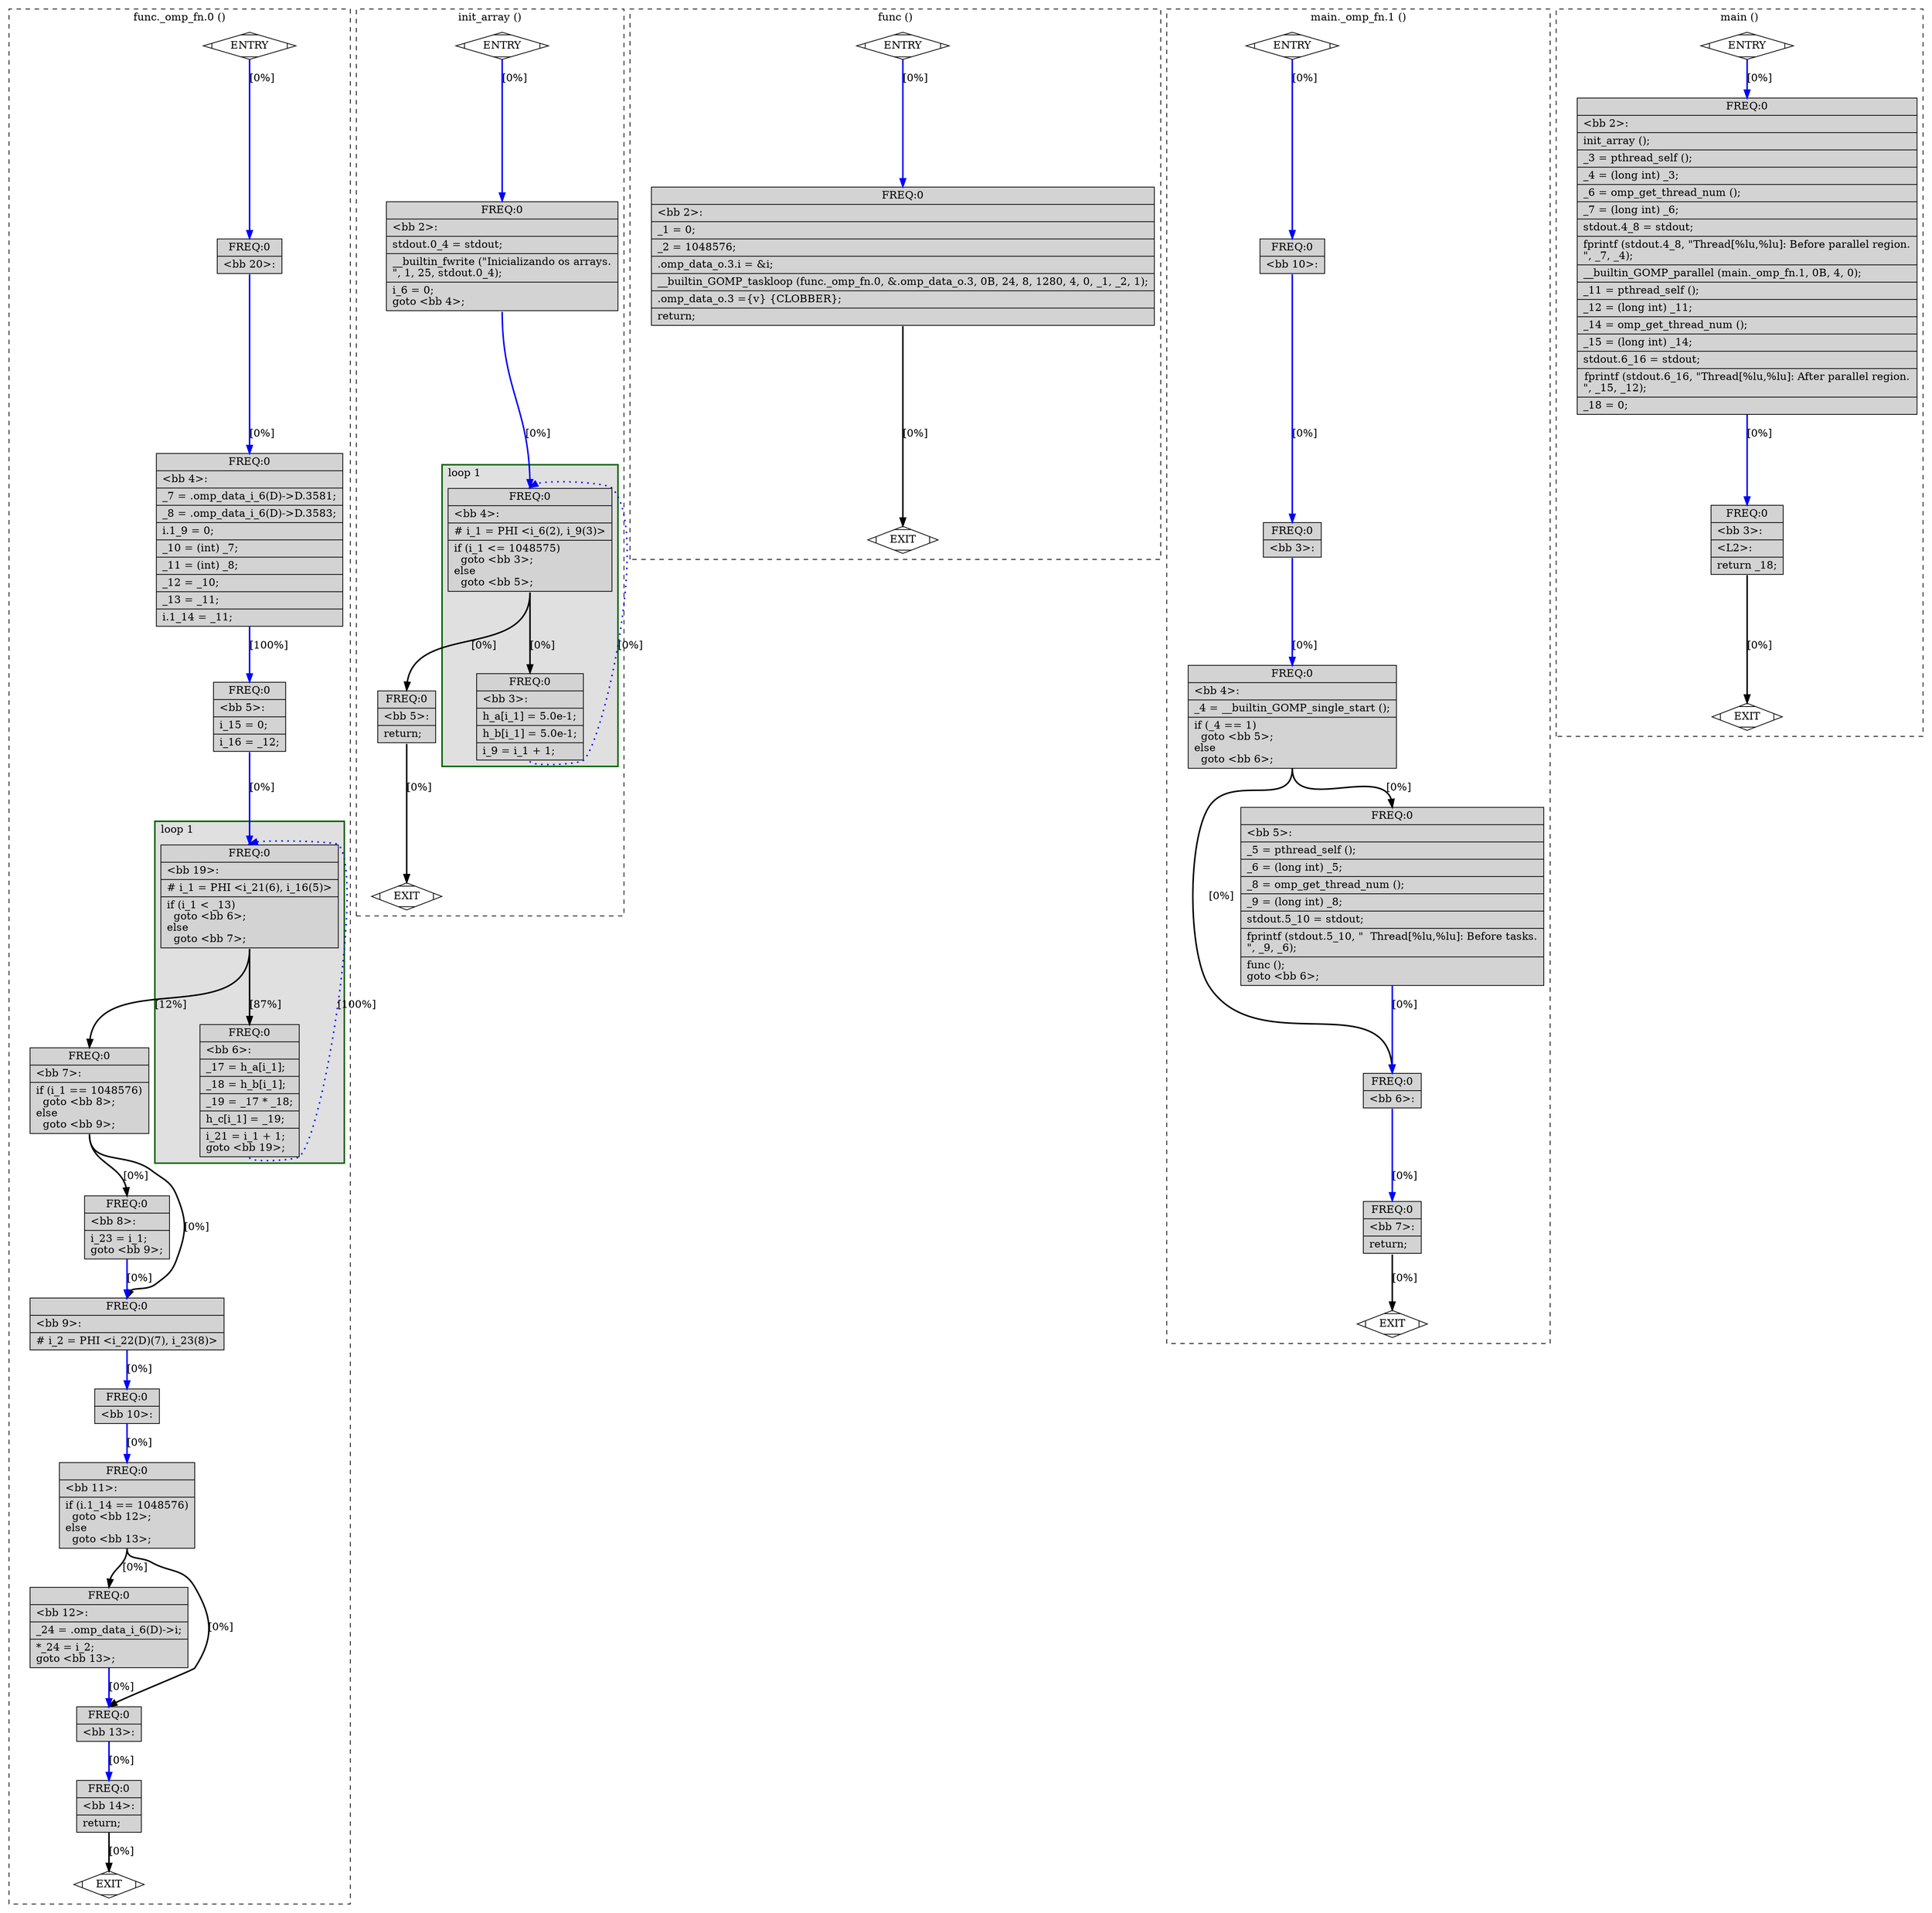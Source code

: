 digraph "example-taskloop-simd.c.018t.ssa" {
overlap=false;
subgraph "cluster_func._omp_fn.0" {
	style="dashed";
	color="black";
	label="func._omp_fn.0 ()";
	subgraph cluster_5_1 {
	style="filled";
	color="darkgreen";
	fillcolor="grey88";
	label="loop 1";
	labeljust=l;
	penwidth=2;
	fn_5_basic_block_19 [shape=record,style=filled,fillcolor=lightgrey,label="{ FREQ:0 |\<bb\ 19\>:\l\
|#\ i_1\ =\ PHI\ \<i_21(6),\ i_16(5)\>\l\
|if\ (i_1\ \<\ _13)\l\
\ \ goto\ \<bb\ 6\>;\l\
else\l\
\ \ goto\ \<bb\ 7\>;\l\
}"];

	fn_5_basic_block_6 [shape=record,style=filled,fillcolor=lightgrey,label="{ FREQ:0 |\<bb\ 6\>:\l\
|_17\ =\ h_a[i_1];\l\
|_18\ =\ h_b[i_1];\l\
|_19\ =\ _17\ *\ _18;\l\
|h_c[i_1]\ =\ _19;\l\
|i_21\ =\ i_1\ +\ 1;\l\
goto\ \<bb\ 19\>;\l\
}"];

	}
	fn_5_basic_block_0 [shape=Mdiamond,style=filled,fillcolor=white,label="ENTRY"];

	fn_5_basic_block_1 [shape=Mdiamond,style=filled,fillcolor=white,label="EXIT"];

	fn_5_basic_block_20 [shape=record,style=filled,fillcolor=lightgrey,label="{ FREQ:0 |\<bb\ 20\>:\l\
}"];

	fn_5_basic_block_4 [shape=record,style=filled,fillcolor=lightgrey,label="{ FREQ:0 |\<bb\ 4\>:\l\
|_7\ =\ .omp_data_i_6(D)-\>D.3581;\l\
|_8\ =\ .omp_data_i_6(D)-\>D.3583;\l\
|i.1_9\ =\ 0;\l\
|_10\ =\ (int)\ _7;\l\
|_11\ =\ (int)\ _8;\l\
|_12\ =\ _10;\l\
|_13\ =\ _11;\l\
|i.1_14\ =\ _11;\l\
}"];

	fn_5_basic_block_5 [shape=record,style=filled,fillcolor=lightgrey,label="{ FREQ:0 |\<bb\ 5\>:\l\
|i_15\ =\ 0;\l\
|i_16\ =\ _12;\l\
}"];

	fn_5_basic_block_7 [shape=record,style=filled,fillcolor=lightgrey,label="{ FREQ:0 |\<bb\ 7\>:\l\
|if\ (i_1\ ==\ 1048576)\l\
\ \ goto\ \<bb\ 8\>;\l\
else\l\
\ \ goto\ \<bb\ 9\>;\l\
}"];

	fn_5_basic_block_9 [shape=record,style=filled,fillcolor=lightgrey,label="{ FREQ:0 |\<bb\ 9\>:\l\
|#\ i_2\ =\ PHI\ \<i_22(D)(7),\ i_23(8)\>\l\
}"];

	fn_5_basic_block_10 [shape=record,style=filled,fillcolor=lightgrey,label="{ FREQ:0 |\<bb\ 10\>:\l\
}"];

	fn_5_basic_block_11 [shape=record,style=filled,fillcolor=lightgrey,label="{ FREQ:0 |\<bb\ 11\>:\l\
|if\ (i.1_14\ ==\ 1048576)\l\
\ \ goto\ \<bb\ 12\>;\l\
else\l\
\ \ goto\ \<bb\ 13\>;\l\
}"];

	fn_5_basic_block_13 [shape=record,style=filled,fillcolor=lightgrey,label="{ FREQ:0 |\<bb\ 13\>:\l\
}"];

	fn_5_basic_block_14 [shape=record,style=filled,fillcolor=lightgrey,label="{ FREQ:0 |\<bb\ 14\>:\l\
|return;\l\
}"];

	fn_5_basic_block_12 [shape=record,style=filled,fillcolor=lightgrey,label="{ FREQ:0 |\<bb\ 12\>:\l\
|_24\ =\ .omp_data_i_6(D)-\>i;\l\
|*_24\ =\ i_2;\l\
goto\ \<bb\ 13\>;\l\
}"];

	fn_5_basic_block_8 [shape=record,style=filled,fillcolor=lightgrey,label="{ FREQ:0 |\<bb\ 8\>:\l\
|i_23\ =\ i_1;\l\
goto\ \<bb\ 9\>;\l\
}"];

	fn_5_basic_block_0:s -> fn_5_basic_block_20:n [style="solid,bold",color=blue,weight=100,constraint=true, label="[0%]"];
	fn_5_basic_block_20:s -> fn_5_basic_block_4:n [style="solid,bold",color=blue,weight=100,constraint=true, label="[0%]"];
	fn_5_basic_block_4:s -> fn_5_basic_block_5:n [style="solid,bold",color=blue,weight=100,constraint=true, label="[100%]"];
	fn_5_basic_block_5:s -> fn_5_basic_block_19:n [style="solid,bold",color=blue,weight=100,constraint=true, label="[0%]"];
	fn_5_basic_block_19:s -> fn_5_basic_block_6:n [style="solid,bold",color=black,weight=10,constraint=true, label="[87%]"];
	fn_5_basic_block_19:s -> fn_5_basic_block_7:n [style="solid,bold",color=black,weight=10,constraint=true, label="[12%]"];
	fn_5_basic_block_6:s -> fn_5_basic_block_19:n [style="dotted,bold",color=blue,weight=10,constraint=false, label="[100%]"];
	fn_5_basic_block_7:s -> fn_5_basic_block_8:n [style="solid,bold",color=black,weight=10,constraint=true, label="[0%]"];
	fn_5_basic_block_7:s -> fn_5_basic_block_9:n [style="solid,bold",color=black,weight=10,constraint=true, label="[0%]"];
	fn_5_basic_block_9:s -> fn_5_basic_block_10:n [style="solid,bold",color=blue,weight=100,constraint=true, label="[0%]"];
	fn_5_basic_block_10:s -> fn_5_basic_block_11:n [style="solid,bold",color=blue,weight=100,constraint=true, label="[0%]"];
	fn_5_basic_block_11:s -> fn_5_basic_block_12:n [style="solid,bold",color=black,weight=10,constraint=true, label="[0%]"];
	fn_5_basic_block_11:s -> fn_5_basic_block_13:n [style="solid,bold",color=black,weight=10,constraint=true, label="[0%]"];
	fn_5_basic_block_13:s -> fn_5_basic_block_14:n [style="solid,bold",color=blue,weight=100,constraint=true, label="[0%]"];
	fn_5_basic_block_14:s -> fn_5_basic_block_1:n [style="solid,bold",color=black,weight=10,constraint=true, label="[0%]"];
	fn_5_basic_block_12:s -> fn_5_basic_block_13:n [style="solid,bold",color=blue,weight=100,constraint=true, label="[0%]"];
	fn_5_basic_block_8:s -> fn_5_basic_block_9:n [style="solid,bold",color=blue,weight=100,constraint=true, label="[0%]"];
	fn_5_basic_block_0:s -> fn_5_basic_block_1:n [style="invis",constraint=true];
}
subgraph "cluster_init_array" {
	style="dashed";
	color="black";
	label="init_array ()";
	subgraph cluster_2_1 {
	style="filled";
	color="darkgreen";
	fillcolor="grey88";
	label="loop 1";
	labeljust=l;
	penwidth=2;
	fn_2_basic_block_4 [shape=record,style=filled,fillcolor=lightgrey,label="{ FREQ:0 |\<bb\ 4\>:\l\
|#\ i_1\ =\ PHI\ \<i_6(2),\ i_9(3)\>\l\
|if\ (i_1\ \<=\ 1048575)\l\
\ \ goto\ \<bb\ 3\>;\l\
else\l\
\ \ goto\ \<bb\ 5\>;\l\
}"];

	fn_2_basic_block_3 [shape=record,style=filled,fillcolor=lightgrey,label="{ FREQ:0 |\<bb\ 3\>:\l\
|h_a[i_1]\ =\ 5.0e-1;\l\
|h_b[i_1]\ =\ 5.0e-1;\l\
|i_9\ =\ i_1\ +\ 1;\l\
}"];

	}
	fn_2_basic_block_0 [shape=Mdiamond,style=filled,fillcolor=white,label="ENTRY"];

	fn_2_basic_block_1 [shape=Mdiamond,style=filled,fillcolor=white,label="EXIT"];

	fn_2_basic_block_2 [shape=record,style=filled,fillcolor=lightgrey,label="{ FREQ:0 |\<bb\ 2\>:\l\
|stdout.0_4\ =\ stdout;\l\
|__builtin_fwrite\ (\"Inicializando\ os\ arrays.\n\",\ 1,\ 25,\ stdout.0_4);\l\
|i_6\ =\ 0;\l\
goto\ \<bb\ 4\>;\l\
}"];

	fn_2_basic_block_5 [shape=record,style=filled,fillcolor=lightgrey,label="{ FREQ:0 |\<bb\ 5\>:\l\
|return;\l\
}"];

	fn_2_basic_block_0:s -> fn_2_basic_block_2:n [style="solid,bold",color=blue,weight=100,constraint=true, label="[0%]"];
	fn_2_basic_block_2:s -> fn_2_basic_block_4:n [style="solid,bold",color=blue,weight=100,constraint=true, label="[0%]"];
	fn_2_basic_block_3:s -> fn_2_basic_block_4:n [style="dotted,bold",color=blue,weight=10,constraint=false, label="[0%]"];
	fn_2_basic_block_4:s -> fn_2_basic_block_3:n [style="solid,bold",color=black,weight=10,constraint=true, label="[0%]"];
	fn_2_basic_block_4:s -> fn_2_basic_block_5:n [style="solid,bold",color=black,weight=10,constraint=true, label="[0%]"];
	fn_2_basic_block_5:s -> fn_2_basic_block_1:n [style="solid,bold",color=black,weight=10,constraint=true, label="[0%]"];
	fn_2_basic_block_0:s -> fn_2_basic_block_1:n [style="invis",constraint=true];
}
subgraph "cluster_func" {
	style="dashed";
	color="black";
	label="func ()";
	fn_3_basic_block_0 [shape=Mdiamond,style=filled,fillcolor=white,label="ENTRY"];

	fn_3_basic_block_1 [shape=Mdiamond,style=filled,fillcolor=white,label="EXIT"];

	fn_3_basic_block_2 [shape=record,style=filled,fillcolor=lightgrey,label="{ FREQ:0 |\<bb\ 2\>:\l\
|_1\ =\ 0;\l\
|_2\ =\ 1048576;\l\
|.omp_data_o.3.i\ =\ &i;\l\
|__builtin_GOMP_taskloop\ (func._omp_fn.0,\ &.omp_data_o.3,\ 0B,\ 24,\ 8,\ 1280,\ 4,\ 0,\ _1,\ _2,\ 1);\l\
|.omp_data_o.3\ =\{v\}\ \{CLOBBER\};\l\
|return;\l\
}"];

	fn_3_basic_block_0:s -> fn_3_basic_block_2:n [style="solid,bold",color=blue,weight=100,constraint=true, label="[0%]"];
	fn_3_basic_block_2:s -> fn_3_basic_block_1:n [style="solid,bold",color=black,weight=10,constraint=true, label="[0%]"];
	fn_3_basic_block_0:s -> fn_3_basic_block_1:n [style="invis",constraint=true];
}
subgraph "cluster_main._omp_fn.1" {
	style="dashed";
	color="black";
	label="main._omp_fn.1 ()";
	fn_6_basic_block_0 [shape=Mdiamond,style=filled,fillcolor=white,label="ENTRY"];

	fn_6_basic_block_1 [shape=Mdiamond,style=filled,fillcolor=white,label="EXIT"];

	fn_6_basic_block_10 [shape=record,style=filled,fillcolor=lightgrey,label="{ FREQ:0 |\<bb\ 10\>:\l\
}"];

	fn_6_basic_block_3 [shape=record,style=filled,fillcolor=lightgrey,label="{ FREQ:0 |\<bb\ 3\>:\l\
}"];

	fn_6_basic_block_4 [shape=record,style=filled,fillcolor=lightgrey,label="{ FREQ:0 |\<bb\ 4\>:\l\
|_4\ =\ __builtin_GOMP_single_start\ ();\l\
|if\ (_4\ ==\ 1)\l\
\ \ goto\ \<bb\ 5\>;\l\
else\l\
\ \ goto\ \<bb\ 6\>;\l\
}"];

	fn_6_basic_block_6 [shape=record,style=filled,fillcolor=lightgrey,label="{ FREQ:0 |\<bb\ 6\>:\l\
}"];

	fn_6_basic_block_7 [shape=record,style=filled,fillcolor=lightgrey,label="{ FREQ:0 |\<bb\ 7\>:\l\
|return;\l\
}"];

	fn_6_basic_block_5 [shape=record,style=filled,fillcolor=lightgrey,label="{ FREQ:0 |\<bb\ 5\>:\l\
|_5\ =\ pthread_self\ ();\l\
|_6\ =\ (long\ int)\ _5;\l\
|_8\ =\ omp_get_thread_num\ ();\l\
|_9\ =\ (long\ int)\ _8;\l\
|stdout.5_10\ =\ stdout;\l\
|fprintf\ (stdout.5_10,\ \"\ \ Thread[%lu,%lu]:\ Before\ tasks.\n\",\ _9,\ _6);\l\
|func\ ();\l\
goto\ \<bb\ 6\>;\l\
}"];

	fn_6_basic_block_0:s -> fn_6_basic_block_10:n [style="solid,bold",color=blue,weight=100,constraint=true, label="[0%]"];
	fn_6_basic_block_10:s -> fn_6_basic_block_3:n [style="solid,bold",color=blue,weight=100,constraint=true, label="[0%]"];
	fn_6_basic_block_3:s -> fn_6_basic_block_4:n [style="solid,bold",color=blue,weight=100,constraint=true, label="[0%]"];
	fn_6_basic_block_4:s -> fn_6_basic_block_5:n [style="solid,bold",color=black,weight=10,constraint=true, label="[0%]"];
	fn_6_basic_block_4:s -> fn_6_basic_block_6:n [style="solid,bold",color=black,weight=10,constraint=true, label="[0%]"];
	fn_6_basic_block_6:s -> fn_6_basic_block_7:n [style="solid,bold",color=blue,weight=100,constraint=true, label="[0%]"];
	fn_6_basic_block_7:s -> fn_6_basic_block_1:n [style="solid,bold",color=black,weight=10,constraint=true, label="[0%]"];
	fn_6_basic_block_5:s -> fn_6_basic_block_6:n [style="solid,bold",color=blue,weight=100,constraint=true, label="[0%]"];
	fn_6_basic_block_0:s -> fn_6_basic_block_1:n [style="invis",constraint=true];
}
subgraph "cluster_main" {
	style="dashed";
	color="black";
	label="main ()";
	fn_4_basic_block_0 [shape=Mdiamond,style=filled,fillcolor=white,label="ENTRY"];

	fn_4_basic_block_1 [shape=Mdiamond,style=filled,fillcolor=white,label="EXIT"];

	fn_4_basic_block_2 [shape=record,style=filled,fillcolor=lightgrey,label="{ FREQ:0 |\<bb\ 2\>:\l\
|init_array\ ();\l\
|_3\ =\ pthread_self\ ();\l\
|_4\ =\ (long\ int)\ _3;\l\
|_6\ =\ omp_get_thread_num\ ();\l\
|_7\ =\ (long\ int)\ _6;\l\
|stdout.4_8\ =\ stdout;\l\
|fprintf\ (stdout.4_8,\ \"Thread[%lu,%lu]:\ Before\ parallel\ region.\n\",\ _7,\ _4);\l\
|__builtin_GOMP_parallel\ (main._omp_fn.1,\ 0B,\ 4,\ 0);\l\
|_11\ =\ pthread_self\ ();\l\
|_12\ =\ (long\ int)\ _11;\l\
|_14\ =\ omp_get_thread_num\ ();\l\
|_15\ =\ (long\ int)\ _14;\l\
|stdout.6_16\ =\ stdout;\l\
|fprintf\ (stdout.6_16,\ \"Thread[%lu,%lu]:\ After\ parallel\ region.\n\",\ _15,\ _12);\l\
|_18\ =\ 0;\l\
}"];

	fn_4_basic_block_3 [shape=record,style=filled,fillcolor=lightgrey,label="{ FREQ:0 |\<bb\ 3\>:\l\
|\<L2\>:\l\
|return\ _18;\l\
}"];

	fn_4_basic_block_0:s -> fn_4_basic_block_2:n [style="solid,bold",color=blue,weight=100,constraint=true, label="[0%]"];
	fn_4_basic_block_2:s -> fn_4_basic_block_3:n [style="solid,bold",color=blue,weight=100,constraint=true, label="[0%]"];
	fn_4_basic_block_3:s -> fn_4_basic_block_1:n [style="solid,bold",color=black,weight=10,constraint=true, label="[0%]"];
	fn_4_basic_block_0:s -> fn_4_basic_block_1:n [style="invis",constraint=true];
}
}
